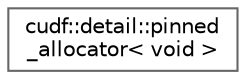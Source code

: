 digraph "类继承关系图"
{
 // LATEX_PDF_SIZE
  bgcolor="transparent";
  edge [fontname=Helvetica,fontsize=10,labelfontname=Helvetica,labelfontsize=10];
  node [fontname=Helvetica,fontsize=10,shape=box,height=0.2,width=0.4];
  rankdir="LR";
  Node0 [id="Node000000",label="cudf::detail::pinned\l_allocator\< void \>",height=0.2,width=0.4,color="grey40", fillcolor="white", style="filled",URL="$classcudf_1_1detail_1_1pinned__allocator_3_01void_01_4.html",tooltip=" "];
}
